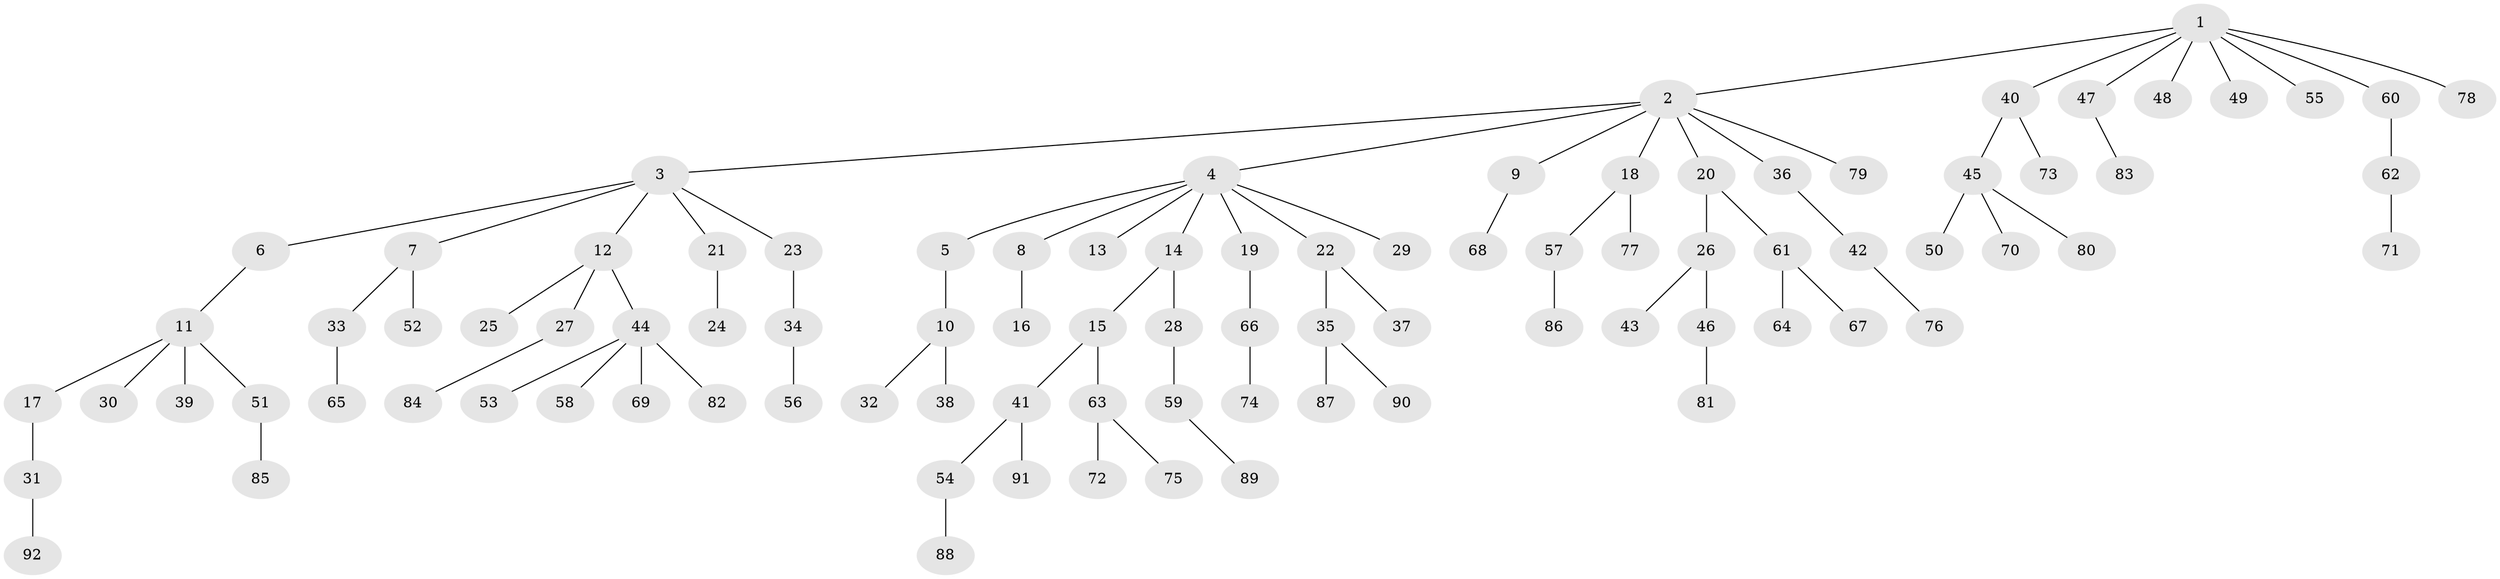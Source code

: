 // Generated by graph-tools (version 1.1) at 2025/37/03/09/25 02:37:01]
// undirected, 92 vertices, 91 edges
graph export_dot {
graph [start="1"]
  node [color=gray90,style=filled];
  1;
  2;
  3;
  4;
  5;
  6;
  7;
  8;
  9;
  10;
  11;
  12;
  13;
  14;
  15;
  16;
  17;
  18;
  19;
  20;
  21;
  22;
  23;
  24;
  25;
  26;
  27;
  28;
  29;
  30;
  31;
  32;
  33;
  34;
  35;
  36;
  37;
  38;
  39;
  40;
  41;
  42;
  43;
  44;
  45;
  46;
  47;
  48;
  49;
  50;
  51;
  52;
  53;
  54;
  55;
  56;
  57;
  58;
  59;
  60;
  61;
  62;
  63;
  64;
  65;
  66;
  67;
  68;
  69;
  70;
  71;
  72;
  73;
  74;
  75;
  76;
  77;
  78;
  79;
  80;
  81;
  82;
  83;
  84;
  85;
  86;
  87;
  88;
  89;
  90;
  91;
  92;
  1 -- 2;
  1 -- 40;
  1 -- 47;
  1 -- 48;
  1 -- 49;
  1 -- 55;
  1 -- 60;
  1 -- 78;
  2 -- 3;
  2 -- 4;
  2 -- 9;
  2 -- 18;
  2 -- 20;
  2 -- 36;
  2 -- 79;
  3 -- 6;
  3 -- 7;
  3 -- 12;
  3 -- 21;
  3 -- 23;
  4 -- 5;
  4 -- 8;
  4 -- 13;
  4 -- 14;
  4 -- 19;
  4 -- 22;
  4 -- 29;
  5 -- 10;
  6 -- 11;
  7 -- 33;
  7 -- 52;
  8 -- 16;
  9 -- 68;
  10 -- 32;
  10 -- 38;
  11 -- 17;
  11 -- 30;
  11 -- 39;
  11 -- 51;
  12 -- 25;
  12 -- 27;
  12 -- 44;
  14 -- 15;
  14 -- 28;
  15 -- 41;
  15 -- 63;
  17 -- 31;
  18 -- 57;
  18 -- 77;
  19 -- 66;
  20 -- 26;
  20 -- 61;
  21 -- 24;
  22 -- 35;
  22 -- 37;
  23 -- 34;
  26 -- 43;
  26 -- 46;
  27 -- 84;
  28 -- 59;
  31 -- 92;
  33 -- 65;
  34 -- 56;
  35 -- 87;
  35 -- 90;
  36 -- 42;
  40 -- 45;
  40 -- 73;
  41 -- 54;
  41 -- 91;
  42 -- 76;
  44 -- 53;
  44 -- 58;
  44 -- 69;
  44 -- 82;
  45 -- 50;
  45 -- 70;
  45 -- 80;
  46 -- 81;
  47 -- 83;
  51 -- 85;
  54 -- 88;
  57 -- 86;
  59 -- 89;
  60 -- 62;
  61 -- 64;
  61 -- 67;
  62 -- 71;
  63 -- 72;
  63 -- 75;
  66 -- 74;
}

